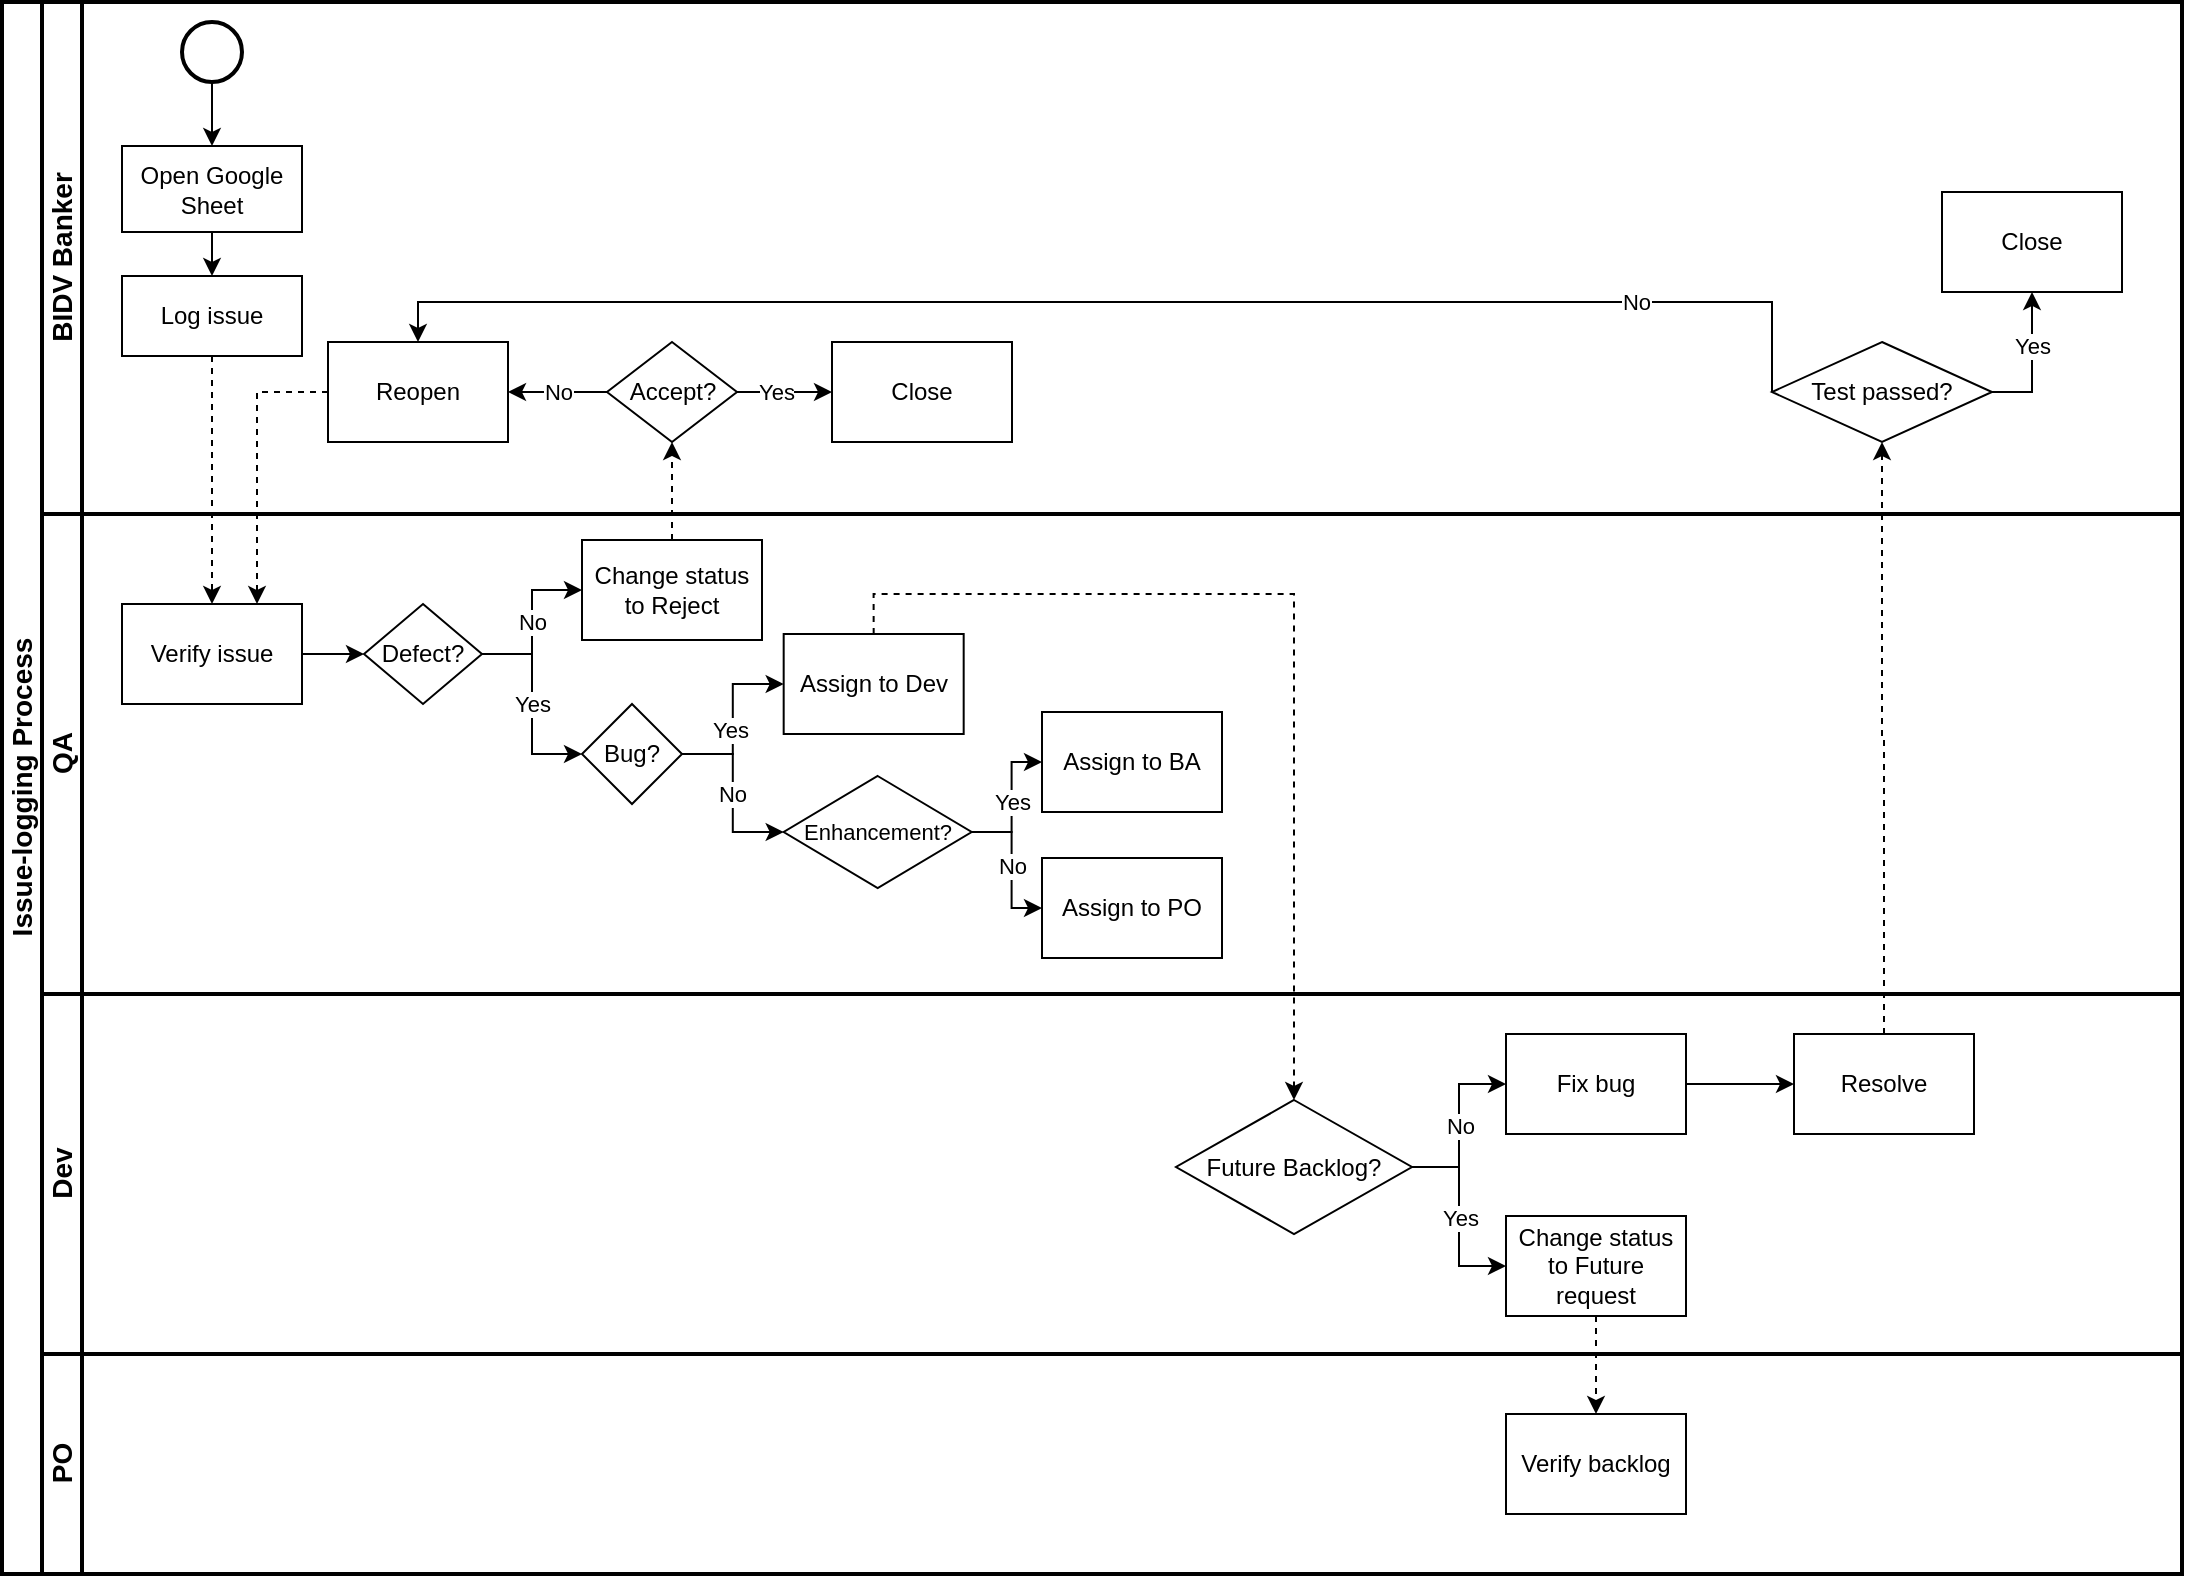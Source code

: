 <mxfile version="20.2.5" type="github"><diagram name="Page-1" id="0783ab3e-0a74-02c8-0abd-f7b4e66b4bec"><mxGraphModel dx="1422" dy="836" grid="1" gridSize="10" guides="1" tooltips="1" connect="1" arrows="1" fold="1" page="1" pageScale="1" pageWidth="1169" pageHeight="827" background="none" math="0" shadow="0"><root><mxCell id="0"/><mxCell id="1" parent="0"/><mxCell id="hqc4UV96rvCQK3YKDYR6-1" value="&lt;font style=&quot;font-size: 14px;&quot;&gt;Issue-logging Process&lt;/font&gt;" style="swimlane;html=1;childLayout=stackLayout;resizeParent=1;resizeParentMax=0;horizontal=0;startSize=20;horizontalStack=0;strokeWidth=2;" parent="1" vertex="1"><mxGeometry x="33" y="22" width="1090" height="786" as="geometry"/></mxCell><mxCell id="hqc4UV96rvCQK3YKDYR6-2" style="edgeStyle=orthogonalEdgeStyle;rounded=0;orthogonalLoop=1;jettySize=auto;html=1;exitX=0.5;exitY=0;exitDx=0;exitDy=0;entryX=0.5;entryY=0;entryDx=0;entryDy=0;dashed=1;" parent="hqc4UV96rvCQK3YKDYR6-1" source="hqc4UV96rvCQK3YKDYR6-28" target="hqc4UV96rvCQK3YKDYR6-37" edge="1"><mxGeometry relative="1" as="geometry"/></mxCell><mxCell id="hqc4UV96rvCQK3YKDYR6-3" value="&lt;font style=&quot;font-size: 14px;&quot;&gt;BIDV Banker&lt;/font&gt;" style="swimlane;html=1;startSize=20;horizontal=0;strokeWidth=2;" parent="hqc4UV96rvCQK3YKDYR6-1" vertex="1"><mxGeometry x="20" width="1070" height="256" as="geometry"/></mxCell><mxCell id="hqc4UV96rvCQK3YKDYR6-4" style="edgeStyle=orthogonalEdgeStyle;rounded=0;orthogonalLoop=1;jettySize=auto;html=1;exitX=0.5;exitY=1;exitDx=0;exitDy=0;exitPerimeter=0;fontSize=11;" parent="hqc4UV96rvCQK3YKDYR6-3" source="hqc4UV96rvCQK3YKDYR6-5" target="hqc4UV96rvCQK3YKDYR6-7" edge="1"><mxGeometry relative="1" as="geometry"/></mxCell><mxCell id="hqc4UV96rvCQK3YKDYR6-5" value="" style="strokeWidth=2;html=1;shape=mxgraph.flowchart.start_2;whiteSpace=wrap;" parent="hqc4UV96rvCQK3YKDYR6-3" vertex="1"><mxGeometry x="70" y="10" width="30" height="30" as="geometry"/></mxCell><mxCell id="hqc4UV96rvCQK3YKDYR6-6" style="edgeStyle=orthogonalEdgeStyle;rounded=0;orthogonalLoop=1;jettySize=auto;html=1;exitX=0.5;exitY=1;exitDx=0;exitDy=0;entryX=0.5;entryY=0;entryDx=0;entryDy=0;fontSize=11;" parent="hqc4UV96rvCQK3YKDYR6-3" source="hqc4UV96rvCQK3YKDYR6-7" target="hqc4UV96rvCQK3YKDYR6-8" edge="1"><mxGeometry relative="1" as="geometry"/></mxCell><mxCell id="hqc4UV96rvCQK3YKDYR6-7" value="Open Google Sheet" style="rounded=0;whiteSpace=wrap;html=1;" parent="hqc4UV96rvCQK3YKDYR6-3" vertex="1"><mxGeometry x="40" y="72" width="90" height="43" as="geometry"/></mxCell><mxCell id="hqc4UV96rvCQK3YKDYR6-8" value="Log issue" style="rounded=0;whiteSpace=wrap;html=1;" parent="hqc4UV96rvCQK3YKDYR6-3" vertex="1"><mxGeometry x="40" y="137" width="90" height="40" as="geometry"/></mxCell><mxCell id="hqc4UV96rvCQK3YKDYR6-9" value="Yes" style="edgeStyle=orthogonalEdgeStyle;rounded=0;orthogonalLoop=1;jettySize=auto;html=1;exitX=1;exitY=0.5;exitDx=0;exitDy=0;entryX=0.5;entryY=1;entryDx=0;entryDy=0;" parent="hqc4UV96rvCQK3YKDYR6-3" source="hqc4UV96rvCQK3YKDYR6-11" target="hqc4UV96rvCQK3YKDYR6-12" edge="1"><mxGeometry x="0.229" relative="1" as="geometry"><mxPoint as="offset"/></mxGeometry></mxCell><mxCell id="hqc4UV96rvCQK3YKDYR6-10" value="No" style="edgeStyle=orthogonalEdgeStyle;rounded=0;orthogonalLoop=1;jettySize=auto;html=1;exitX=0;exitY=0.5;exitDx=0;exitDy=0;entryX=0.5;entryY=0;entryDx=0;entryDy=0;" parent="hqc4UV96rvCQK3YKDYR6-3" source="hqc4UV96rvCQK3YKDYR6-11" target="hqc4UV96rvCQK3YKDYR6-16" edge="1"><mxGeometry x="-0.695" relative="1" as="geometry"><mxPoint as="offset"/><mxPoint x="817.0" y="145" as="targetPoint"/><Array as="points"><mxPoint x="865" y="150"/><mxPoint x="188" y="150"/></Array></mxGeometry></mxCell><mxCell id="hqc4UV96rvCQK3YKDYR6-11" value="Test passed?" style="rhombus;whiteSpace=wrap;html=1;" parent="hqc4UV96rvCQK3YKDYR6-3" vertex="1"><mxGeometry x="865" y="170" width="110" height="50" as="geometry"/></mxCell><mxCell id="hqc4UV96rvCQK3YKDYR6-12" value="Close" style="rounded=0;whiteSpace=wrap;html=1;" parent="hqc4UV96rvCQK3YKDYR6-3" vertex="1"><mxGeometry x="950" y="95" width="90" height="50" as="geometry"/></mxCell><mxCell id="hqc4UV96rvCQK3YKDYR6-13" value="No" style="edgeStyle=orthogonalEdgeStyle;rounded=0;orthogonalLoop=1;jettySize=auto;html=1;exitX=0;exitY=0.5;exitDx=0;exitDy=0;entryX=1;entryY=0.5;entryDx=0;entryDy=0;" parent="hqc4UV96rvCQK3YKDYR6-3" source="hqc4UV96rvCQK3YKDYR6-15" target="hqc4UV96rvCQK3YKDYR6-16" edge="1"><mxGeometry relative="1" as="geometry"/></mxCell><mxCell id="hqc4UV96rvCQK3YKDYR6-14" value="Yes" style="edgeStyle=orthogonalEdgeStyle;rounded=0;orthogonalLoop=1;jettySize=auto;html=1;exitX=1;exitY=0.5;exitDx=0;exitDy=0;entryX=0;entryY=0.5;entryDx=0;entryDy=0;" parent="hqc4UV96rvCQK3YKDYR6-3" source="hqc4UV96rvCQK3YKDYR6-15" target="hqc4UV96rvCQK3YKDYR6-17" edge="1"><mxGeometry x="-0.2" relative="1" as="geometry"><mxPoint as="offset"/></mxGeometry></mxCell><mxCell id="hqc4UV96rvCQK3YKDYR6-15" value="Accept?" style="rhombus;whiteSpace=wrap;html=1;" parent="hqc4UV96rvCQK3YKDYR6-3" vertex="1"><mxGeometry x="282.5" y="170" width="65" height="50" as="geometry"/></mxCell><mxCell id="hqc4UV96rvCQK3YKDYR6-16" value="Reopen" style="rounded=0;whiteSpace=wrap;html=1;" parent="hqc4UV96rvCQK3YKDYR6-3" vertex="1"><mxGeometry x="143" y="170" width="90" height="50" as="geometry"/></mxCell><mxCell id="hqc4UV96rvCQK3YKDYR6-17" value="Close" style="rounded=0;whiteSpace=wrap;html=1;" parent="hqc4UV96rvCQK3YKDYR6-3" vertex="1"><mxGeometry x="395" y="170" width="90" height="50" as="geometry"/></mxCell><mxCell id="hqc4UV96rvCQK3YKDYR6-18" value="&lt;font style=&quot;font-size: 14px;&quot;&gt;QA&lt;/font&gt;" style="swimlane;html=1;startSize=20;horizontal=0;strokeWidth=2;" parent="hqc4UV96rvCQK3YKDYR6-1" vertex="1"><mxGeometry x="20" y="256" width="1070" height="240" as="geometry"/></mxCell><mxCell id="hqc4UV96rvCQK3YKDYR6-19" style="edgeStyle=orthogonalEdgeStyle;rounded=0;orthogonalLoop=1;jettySize=auto;html=1;exitX=1;exitY=0.5;exitDx=0;exitDy=0;entryX=0;entryY=0.5;entryDx=0;entryDy=0;" parent="hqc4UV96rvCQK3YKDYR6-18" source="hqc4UV96rvCQK3YKDYR6-20" target="hqc4UV96rvCQK3YKDYR6-23" edge="1"><mxGeometry relative="1" as="geometry"/></mxCell><mxCell id="hqc4UV96rvCQK3YKDYR6-20" value="Verify issue" style="rounded=0;whiteSpace=wrap;html=1;" parent="hqc4UV96rvCQK3YKDYR6-18" vertex="1"><mxGeometry x="40" y="45" width="90" height="50" as="geometry"/></mxCell><mxCell id="hqc4UV96rvCQK3YKDYR6-21" value="No" style="rounded=0;orthogonalLoop=1;jettySize=auto;html=1;exitX=1;exitY=0.5;exitDx=0;exitDy=0;entryX=0;entryY=0.5;entryDx=0;entryDy=0;edgeStyle=orthogonalEdgeStyle;" parent="hqc4UV96rvCQK3YKDYR6-18" source="hqc4UV96rvCQK3YKDYR6-23" target="hqc4UV96rvCQK3YKDYR6-24" edge="1"><mxGeometry relative="1" as="geometry"/></mxCell><mxCell id="hqc4UV96rvCQK3YKDYR6-22" value="Yes" style="edgeStyle=orthogonalEdgeStyle;rounded=0;orthogonalLoop=1;jettySize=auto;html=1;exitX=1;exitY=0.5;exitDx=0;exitDy=0;entryX=0;entryY=0.5;entryDx=0;entryDy=0;" parent="hqc4UV96rvCQK3YKDYR6-18" source="hqc4UV96rvCQK3YKDYR6-23" target="hqc4UV96rvCQK3YKDYR6-27" edge="1"><mxGeometry relative="1" as="geometry"><mxPoint x="250.99" y="109.9" as="targetPoint"/></mxGeometry></mxCell><mxCell id="hqc4UV96rvCQK3YKDYR6-23" value="Defect?" style="rhombus;whiteSpace=wrap;html=1;" parent="hqc4UV96rvCQK3YKDYR6-18" vertex="1"><mxGeometry x="161" y="45" width="59" height="50" as="geometry"/></mxCell><mxCell id="hqc4UV96rvCQK3YKDYR6-24" value="Change status to Reject" style="rounded=0;whiteSpace=wrap;html=1;" parent="hqc4UV96rvCQK3YKDYR6-18" vertex="1"><mxGeometry x="270" y="13" width="90" height="50" as="geometry"/></mxCell><mxCell id="hqc4UV96rvCQK3YKDYR6-25" value="Yes" style="edgeStyle=orthogonalEdgeStyle;rounded=0;orthogonalLoop=1;jettySize=auto;html=1;exitX=1;exitY=0.5;exitDx=0;exitDy=0;entryX=0;entryY=0.5;entryDx=0;entryDy=0;" parent="hqc4UV96rvCQK3YKDYR6-18" source="hqc4UV96rvCQK3YKDYR6-27" target="hqc4UV96rvCQK3YKDYR6-28" edge="1"><mxGeometry x="-0.143" y="1" relative="1" as="geometry"><mxPoint as="offset"/></mxGeometry></mxCell><mxCell id="hqc4UV96rvCQK3YKDYR6-26" value="No" style="edgeStyle=orthogonalEdgeStyle;rounded=0;orthogonalLoop=1;jettySize=auto;html=1;exitX=1;exitY=0.5;exitDx=0;exitDy=0;entryX=0;entryY=0.5;entryDx=0;entryDy=0;" parent="hqc4UV96rvCQK3YKDYR6-18" source="hqc4UV96rvCQK3YKDYR6-27" target="hqc4UV96rvCQK3YKDYR6-31" edge="1"><mxGeometry relative="1" as="geometry"/></mxCell><mxCell id="hqc4UV96rvCQK3YKDYR6-27" value="Bug?" style="rhombus;whiteSpace=wrap;html=1;" parent="hqc4UV96rvCQK3YKDYR6-18" vertex="1"><mxGeometry x="270" y="95" width="50" height="50" as="geometry"/></mxCell><mxCell id="hqc4UV96rvCQK3YKDYR6-28" value="Assign to Dev" style="rounded=0;whiteSpace=wrap;html=1;" parent="hqc4UV96rvCQK3YKDYR6-18" vertex="1"><mxGeometry x="370.84" y="60" width="90" height="50" as="geometry"/></mxCell><mxCell id="hqc4UV96rvCQK3YKDYR6-29" value="Yes" style="edgeStyle=orthogonalEdgeStyle;rounded=0;orthogonalLoop=1;jettySize=auto;html=1;entryX=0;entryY=0.5;entryDx=0;entryDy=0;exitX=1;exitY=0.5;exitDx=0;exitDy=0;" parent="hqc4UV96rvCQK3YKDYR6-18" source="hqc4UV96rvCQK3YKDYR6-31" target="hqc4UV96rvCQK3YKDYR6-32" edge="1"><mxGeometry relative="1" as="geometry"/></mxCell><mxCell id="hqc4UV96rvCQK3YKDYR6-30" value="No" style="edgeStyle=orthogonalEdgeStyle;rounded=0;orthogonalLoop=1;jettySize=auto;html=1;exitX=1;exitY=0.5;exitDx=0;exitDy=0;entryX=0;entryY=0.5;entryDx=0;entryDy=0;" parent="hqc4UV96rvCQK3YKDYR6-18" source="hqc4UV96rvCQK3YKDYR6-31" target="hqc4UV96rvCQK3YKDYR6-33" edge="1"><mxGeometry relative="1" as="geometry"><mxPoint x="540" y="195" as="targetPoint"/></mxGeometry></mxCell><mxCell id="hqc4UV96rvCQK3YKDYR6-31" value="&lt;font style=&quot;font-size: 11px;&quot;&gt;Enhancement?&lt;/font&gt;" style="rhombus;whiteSpace=wrap;html=1;" parent="hqc4UV96rvCQK3YKDYR6-18" vertex="1"><mxGeometry x="370.84" y="131" width="94" height="56" as="geometry"/></mxCell><mxCell id="hqc4UV96rvCQK3YKDYR6-32" value="Assign to BA" style="rounded=0;whiteSpace=wrap;html=1;" parent="hqc4UV96rvCQK3YKDYR6-18" vertex="1"><mxGeometry x="500" y="99" width="90" height="50" as="geometry"/></mxCell><mxCell id="hqc4UV96rvCQK3YKDYR6-33" value="Assign to PO" style="rounded=0;whiteSpace=wrap;html=1;" parent="hqc4UV96rvCQK3YKDYR6-18" vertex="1"><mxGeometry x="500" y="172" width="90" height="50" as="geometry"/></mxCell><mxCell id="hqc4UV96rvCQK3YKDYR6-34" value="&lt;font style=&quot;font-size: 14px;&quot;&gt;Dev&lt;/font&gt;" style="swimlane;html=1;startSize=20;horizontal=0;strokeWidth=2;" parent="hqc4UV96rvCQK3YKDYR6-1" vertex="1"><mxGeometry x="20" y="496" width="1070" height="180" as="geometry"/></mxCell><mxCell id="hqc4UV96rvCQK3YKDYR6-35" value="No" style="edgeStyle=orthogonalEdgeStyle;rounded=0;orthogonalLoop=1;jettySize=auto;html=1;exitX=1;exitY=0.5;exitDx=0;exitDy=0;entryX=0;entryY=0.5;entryDx=0;entryDy=0;" parent="hqc4UV96rvCQK3YKDYR6-34" source="hqc4UV96rvCQK3YKDYR6-37" target="hqc4UV96rvCQK3YKDYR6-39" edge="1"><mxGeometry relative="1" as="geometry"/></mxCell><mxCell id="hqc4UV96rvCQK3YKDYR6-36" value="Yes" style="edgeStyle=orthogonalEdgeStyle;rounded=0;orthogonalLoop=1;jettySize=auto;html=1;exitX=1;exitY=0.5;exitDx=0;exitDy=0;entryX=0;entryY=0.5;entryDx=0;entryDy=0;" parent="hqc4UV96rvCQK3YKDYR6-34" source="hqc4UV96rvCQK3YKDYR6-37" target="hqc4UV96rvCQK3YKDYR6-40" edge="1"><mxGeometry relative="1" as="geometry"/></mxCell><mxCell id="hqc4UV96rvCQK3YKDYR6-37" value="Future Backlog?" style="rhombus;whiteSpace=wrap;html=1;" parent="hqc4UV96rvCQK3YKDYR6-34" vertex="1"><mxGeometry x="567" y="53" width="118" height="67" as="geometry"/></mxCell><mxCell id="hqc4UV96rvCQK3YKDYR6-38" style="edgeStyle=orthogonalEdgeStyle;rounded=0;orthogonalLoop=1;jettySize=auto;html=1;exitX=1;exitY=0.5;exitDx=0;exitDy=0;entryX=0;entryY=0.5;entryDx=0;entryDy=0;" parent="hqc4UV96rvCQK3YKDYR6-34" source="hqc4UV96rvCQK3YKDYR6-39" target="hqc4UV96rvCQK3YKDYR6-41" edge="1"><mxGeometry relative="1" as="geometry"/></mxCell><mxCell id="hqc4UV96rvCQK3YKDYR6-39" value="Fix bug" style="rounded=0;whiteSpace=wrap;html=1;" parent="hqc4UV96rvCQK3YKDYR6-34" vertex="1"><mxGeometry x="732" y="20" width="90" height="50" as="geometry"/></mxCell><mxCell id="hqc4UV96rvCQK3YKDYR6-40" value="Change status to Future request" style="rounded=0;whiteSpace=wrap;html=1;" parent="hqc4UV96rvCQK3YKDYR6-34" vertex="1"><mxGeometry x="732" y="111" width="90" height="50" as="geometry"/></mxCell><mxCell id="hqc4UV96rvCQK3YKDYR6-41" value="Resolve" style="rounded=0;whiteSpace=wrap;html=1;" parent="hqc4UV96rvCQK3YKDYR6-34" vertex="1"><mxGeometry x="876" y="20" width="90" height="50" as="geometry"/></mxCell><mxCell id="hqc4UV96rvCQK3YKDYR6-42" value="&lt;font style=&quot;font-size: 14px;&quot;&gt;PO&lt;/font&gt;" style="swimlane;html=1;startSize=20;horizontal=0;strokeWidth=2;" parent="hqc4UV96rvCQK3YKDYR6-1" vertex="1"><mxGeometry x="20" y="676" width="1070" height="110" as="geometry"/></mxCell><mxCell id="hqc4UV96rvCQK3YKDYR6-43" value="Verify backlog" style="rounded=0;whiteSpace=wrap;html=1;" parent="hqc4UV96rvCQK3YKDYR6-42" vertex="1"><mxGeometry x="732" y="30" width="90" height="50" as="geometry"/></mxCell><mxCell id="hqc4UV96rvCQK3YKDYR6-44" style="edgeStyle=orthogonalEdgeStyle;rounded=0;orthogonalLoop=1;jettySize=auto;html=1;exitX=0.5;exitY=1;exitDx=0;exitDy=0;entryX=0.5;entryY=0;entryDx=0;entryDy=0;dashed=1;" parent="hqc4UV96rvCQK3YKDYR6-1" source="hqc4UV96rvCQK3YKDYR6-40" target="hqc4UV96rvCQK3YKDYR6-43" edge="1"><mxGeometry relative="1" as="geometry"/></mxCell><mxCell id="hqc4UV96rvCQK3YKDYR6-45" style="edgeStyle=orthogonalEdgeStyle;rounded=0;orthogonalLoop=1;jettySize=auto;html=1;exitX=0.5;exitY=0;exitDx=0;exitDy=0;entryX=0.5;entryY=1;entryDx=0;entryDy=0;dashed=1;" parent="hqc4UV96rvCQK3YKDYR6-1" source="hqc4UV96rvCQK3YKDYR6-41" target="hqc4UV96rvCQK3YKDYR6-11" edge="1"><mxGeometry relative="1" as="geometry"/></mxCell><mxCell id="hqc4UV96rvCQK3YKDYR6-46" style="edgeStyle=orthogonalEdgeStyle;rounded=0;orthogonalLoop=1;jettySize=auto;html=1;exitX=0.5;exitY=0;exitDx=0;exitDy=0;entryX=0.5;entryY=1;entryDx=0;entryDy=0;dashed=1;" parent="hqc4UV96rvCQK3YKDYR6-1" source="hqc4UV96rvCQK3YKDYR6-24" target="hqc4UV96rvCQK3YKDYR6-15" edge="1"><mxGeometry relative="1" as="geometry"/></mxCell><mxCell id="hqc4UV96rvCQK3YKDYR6-47" style="edgeStyle=orthogonalEdgeStyle;rounded=0;orthogonalLoop=1;jettySize=auto;html=1;exitX=0;exitY=0.5;exitDx=0;exitDy=0;entryX=0.75;entryY=0;entryDx=0;entryDy=0;dashed=1;" parent="hqc4UV96rvCQK3YKDYR6-1" source="hqc4UV96rvCQK3YKDYR6-16" target="hqc4UV96rvCQK3YKDYR6-20" edge="1"><mxGeometry relative="1" as="geometry"/></mxCell><mxCell id="hqc4UV96rvCQK3YKDYR6-48" style="edgeStyle=orthogonalEdgeStyle;rounded=0;orthogonalLoop=1;jettySize=auto;html=1;exitX=0.5;exitY=1;exitDx=0;exitDy=0;fontSize=11;dashed=1;" parent="hqc4UV96rvCQK3YKDYR6-1" source="hqc4UV96rvCQK3YKDYR6-8" target="hqc4UV96rvCQK3YKDYR6-20" edge="1"><mxGeometry relative="1" as="geometry"/></mxCell></root></mxGraphModel></diagram></mxfile>